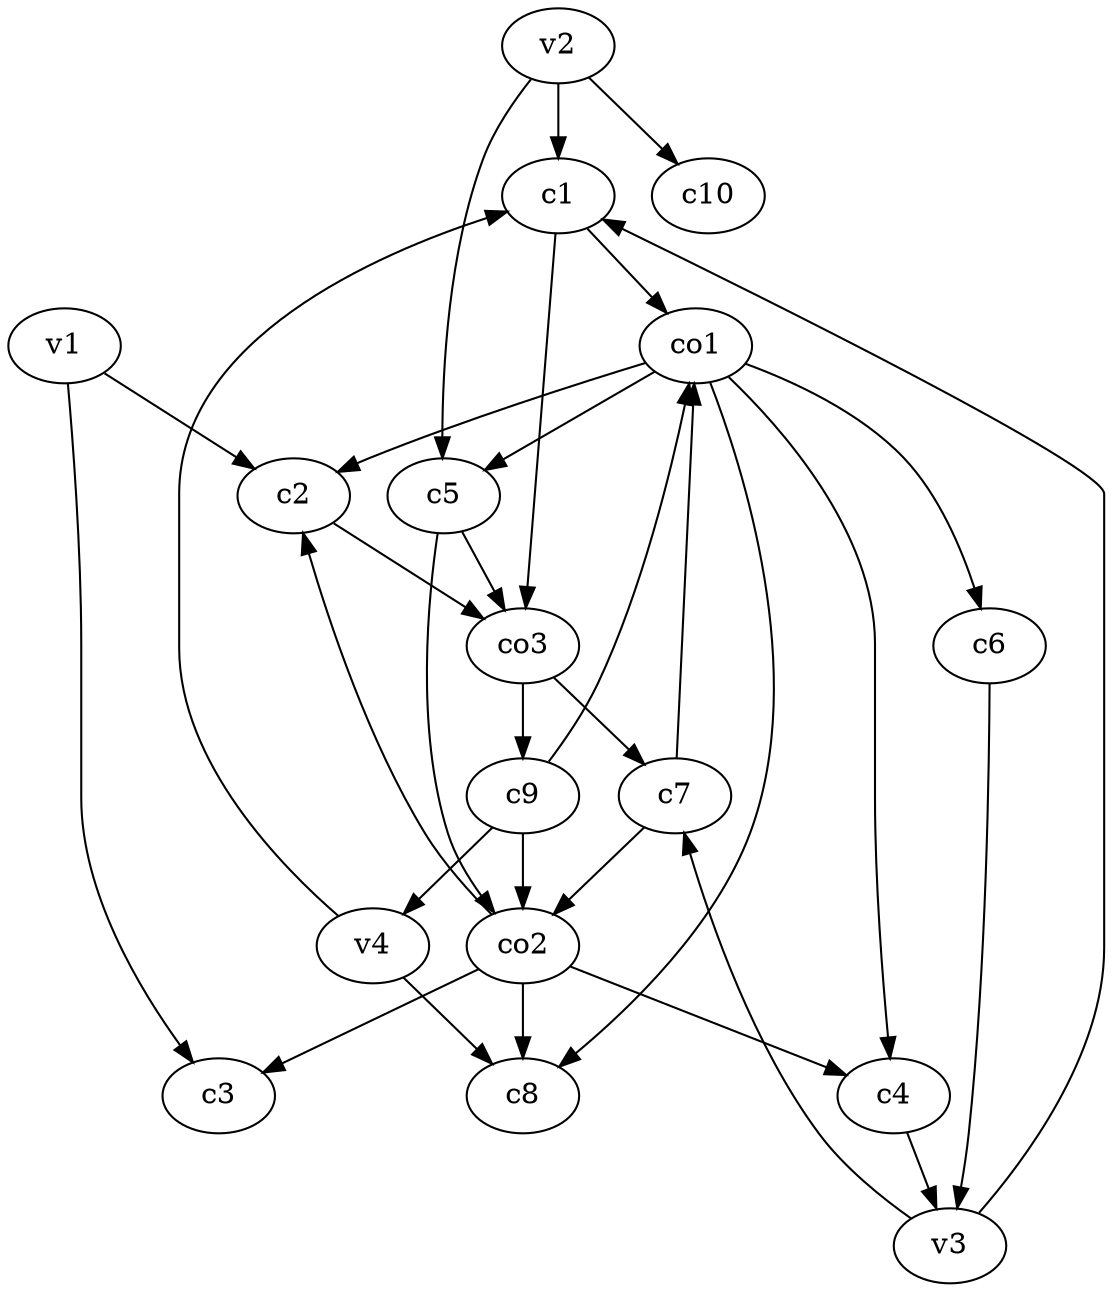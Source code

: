 strict digraph  {
c1;
c2;
c3;
c4;
c5;
c6;
c7;
c8;
c9;
c10;
v1;
v2;
v3;
v4;
co1;
co2;
co3;
c1 -> co1  [weight=1];
c1 -> co3  [weight=1];
c2 -> co3  [weight=1];
c4 -> v3  [weight=1];
c5 -> co2  [weight=1];
c5 -> co3  [weight=1];
c6 -> v3  [weight=1];
c7 -> co2  [weight=1];
c7 -> co1  [weight=1];
c9 -> co2  [weight=1];
c9 -> co1  [weight=1];
c9 -> v4  [weight=1];
v1 -> c2  [weight=1];
v1 -> c3  [weight=1];
v2 -> c1  [weight=1];
v2 -> c10  [weight=1];
v2 -> c5  [weight=1];
v3 -> c1  [weight=1];
v3 -> c7  [weight=1];
v4 -> c8  [weight=1];
v4 -> c1  [weight=1];
co1 -> c6  [weight=1];
co1 -> c5  [weight=1];
co1 -> c2  [weight=1];
co1 -> c4  [weight=1];
co1 -> c8  [weight=1];
co2 -> c2  [weight=1];
co2 -> c8  [weight=1];
co2 -> c3  [weight=1];
co2 -> c4  [weight=1];
co3 -> c7  [weight=1];
co3 -> c9  [weight=1];
}
